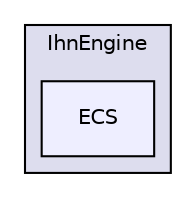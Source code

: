 digraph "C:/Programming/Games/IhnEngine/MaceSwinger/lib/IhnEngine/IhnEngine/ECS" {
  compound=true
  node [ fontsize="10", fontname="Helvetica"];
  edge [ labelfontsize="10", labelfontname="Helvetica"];
  subgraph clusterdir_1d2e75f246cceb230aa7f7be7c49a8eb {
    graph [ bgcolor="#ddddee", pencolor="black", label="IhnEngine" fontname="Helvetica", fontsize="10", URL="dir_1d2e75f246cceb230aa7f7be7c49a8eb.html"]
  dir_a6765468d3d6719fa9959ec63b6490d3 [shape=box, label="ECS", style="filled", fillcolor="#eeeeff", pencolor="black", URL="dir_a6765468d3d6719fa9959ec63b6490d3.html"];
  }
}

